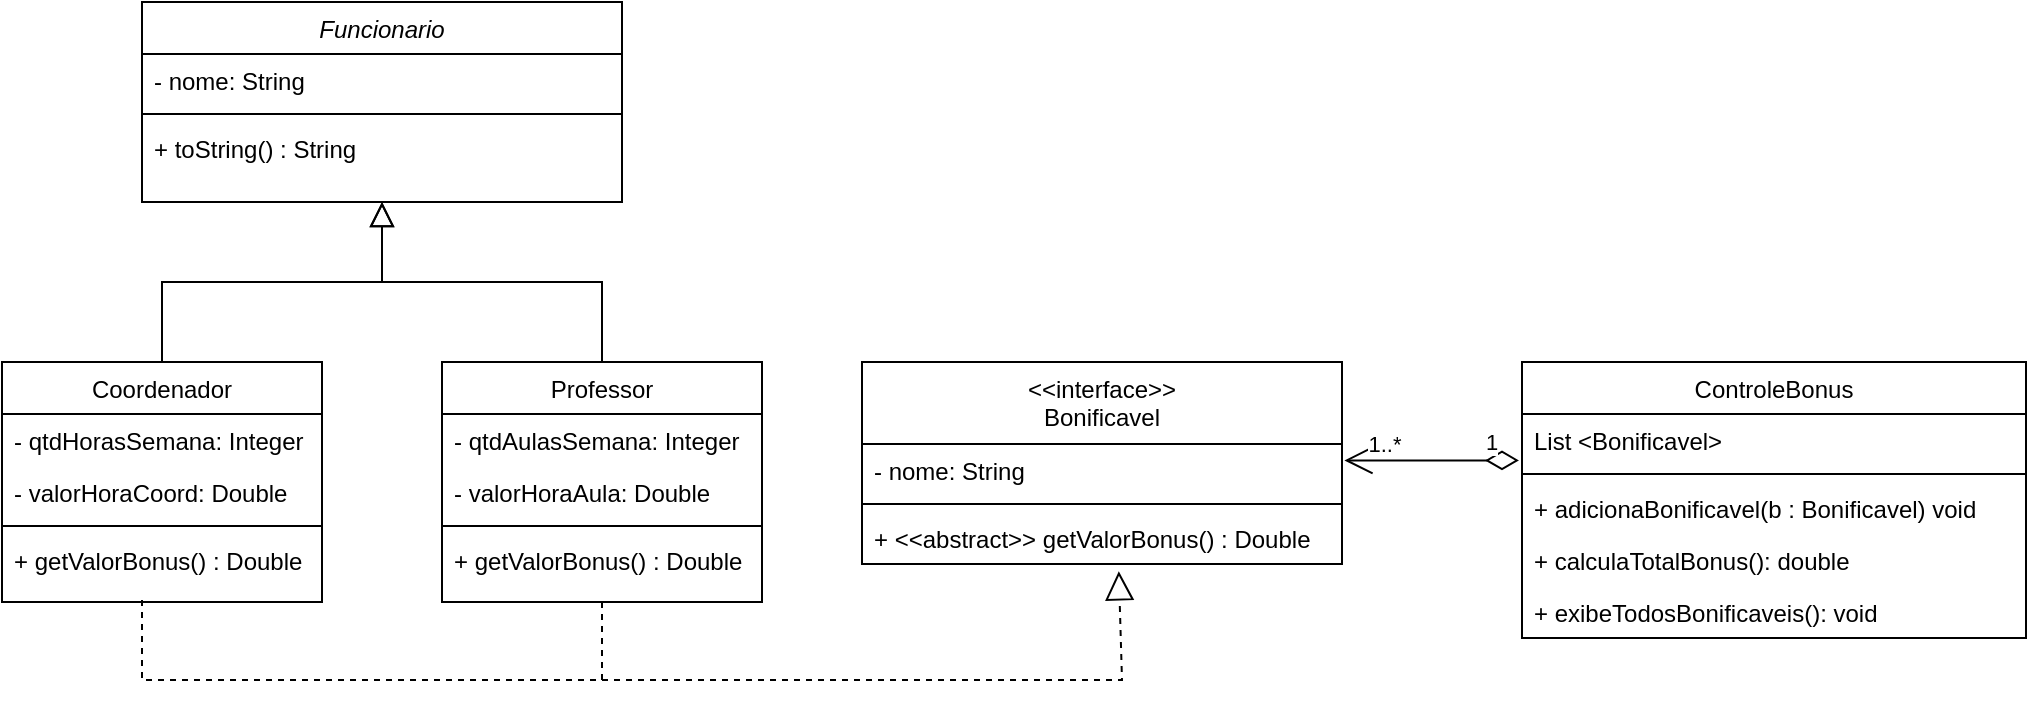 <mxfile version="20.2.5" type="device"><diagram id="4qI1jYL7HX4cApK7Tl17" name="Page-1"><mxGraphModel dx="1113" dy="693" grid="1" gridSize="10" guides="1" tooltips="1" connect="1" arrows="1" fold="1" page="1" pageScale="1" pageWidth="827" pageHeight="1169" math="0" shadow="0"><root><mxCell id="0"/><mxCell id="1" parent="0"/><mxCell id="-iUgbYlwG3tQzFm_cqN3-1" value="Funcionario" style="swimlane;fontStyle=2;align=center;verticalAlign=top;childLayout=stackLayout;horizontal=1;startSize=26;horizontalStack=0;resizeParent=1;resizeLast=0;collapsible=1;marginBottom=0;rounded=0;shadow=0;strokeWidth=1;" parent="1" vertex="1"><mxGeometry x="120" y="41" width="240" height="100" as="geometry"><mxRectangle x="230" y="140" width="160" height="26" as="alternateBounds"/></mxGeometry></mxCell><mxCell id="-iUgbYlwG3tQzFm_cqN3-2" value="- nome: String" style="text;align=left;verticalAlign=top;spacingLeft=4;spacingRight=4;overflow=hidden;rotatable=0;points=[[0,0.5],[1,0.5]];portConstraint=eastwest;" parent="-iUgbYlwG3tQzFm_cqN3-1" vertex="1"><mxGeometry y="26" width="240" height="26" as="geometry"/></mxCell><mxCell id="-iUgbYlwG3tQzFm_cqN3-3" value="" style="line;html=1;strokeWidth=1;align=left;verticalAlign=middle;spacingTop=-1;spacingLeft=3;spacingRight=3;rotatable=0;labelPosition=right;points=[];portConstraint=eastwest;" parent="-iUgbYlwG3tQzFm_cqN3-1" vertex="1"><mxGeometry y="52" width="240" height="8" as="geometry"/></mxCell><mxCell id="-iUgbYlwG3tQzFm_cqN3-35" value="+ toString() : String" style="text;align=left;verticalAlign=top;spacingLeft=4;spacingRight=4;overflow=hidden;rotatable=0;points=[[0,0.5],[1,0.5]];portConstraint=eastwest;" parent="-iUgbYlwG3tQzFm_cqN3-1" vertex="1"><mxGeometry y="60" width="240" height="26" as="geometry"/></mxCell><mxCell id="-iUgbYlwG3tQzFm_cqN3-5" value="Coordenador" style="swimlane;fontStyle=0;align=center;verticalAlign=top;childLayout=stackLayout;horizontal=1;startSize=26;horizontalStack=0;resizeParent=1;resizeLast=0;collapsible=1;marginBottom=0;rounded=0;shadow=0;strokeWidth=1;" parent="1" vertex="1"><mxGeometry x="50" y="221" width="160" height="120" as="geometry"><mxRectangle x="130" y="380" width="160" height="26" as="alternateBounds"/></mxGeometry></mxCell><mxCell id="-iUgbYlwG3tQzFm_cqN3-6" value="- qtdHorasSemana: Integer" style="text;align=left;verticalAlign=top;spacingLeft=4;spacingRight=4;overflow=hidden;rotatable=0;points=[[0,0.5],[1,0.5]];portConstraint=eastwest;rounded=0;shadow=0;html=0;" parent="-iUgbYlwG3tQzFm_cqN3-5" vertex="1"><mxGeometry y="26" width="160" height="26" as="geometry"/></mxCell><mxCell id="-iUgbYlwG3tQzFm_cqN3-7" value="- valorHoraCoord: Double" style="text;align=left;verticalAlign=top;spacingLeft=4;spacingRight=4;overflow=hidden;rotatable=0;points=[[0,0.5],[1,0.5]];portConstraint=eastwest;rounded=0;shadow=0;html=0;" parent="-iUgbYlwG3tQzFm_cqN3-5" vertex="1"><mxGeometry y="52" width="160" height="26" as="geometry"/></mxCell><mxCell id="-iUgbYlwG3tQzFm_cqN3-8" value="" style="line;html=1;strokeWidth=1;align=left;verticalAlign=middle;spacingTop=-1;spacingLeft=3;spacingRight=3;rotatable=0;labelPosition=right;points=[];portConstraint=eastwest;" parent="-iUgbYlwG3tQzFm_cqN3-5" vertex="1"><mxGeometry y="78" width="160" height="8" as="geometry"/></mxCell><mxCell id="-iUgbYlwG3tQzFm_cqN3-9" value="+ getValorBonus() : Double" style="text;align=left;verticalAlign=top;spacingLeft=4;spacingRight=4;overflow=hidden;rotatable=0;points=[[0,0.5],[1,0.5]];portConstraint=eastwest;" parent="-iUgbYlwG3tQzFm_cqN3-5" vertex="1"><mxGeometry y="86" width="160" height="26" as="geometry"/></mxCell><mxCell id="-iUgbYlwG3tQzFm_cqN3-10" value="" style="endArrow=block;endSize=10;endFill=0;shadow=0;strokeWidth=1;rounded=0;edgeStyle=elbowEdgeStyle;elbow=vertical;" parent="1" source="-iUgbYlwG3tQzFm_cqN3-5" target="-iUgbYlwG3tQzFm_cqN3-1" edge="1"><mxGeometry width="160" relative="1" as="geometry"><mxPoint x="200" y="64" as="sourcePoint"/><mxPoint x="200" y="64" as="targetPoint"/></mxGeometry></mxCell><mxCell id="-iUgbYlwG3tQzFm_cqN3-11" value="Professor" style="swimlane;fontStyle=0;align=center;verticalAlign=top;childLayout=stackLayout;horizontal=1;startSize=26;horizontalStack=0;resizeParent=1;resizeLast=0;collapsible=1;marginBottom=0;rounded=0;shadow=0;strokeWidth=1;" parent="1" vertex="1"><mxGeometry x="270" y="221" width="160" height="120" as="geometry"><mxRectangle x="340" y="380" width="170" height="26" as="alternateBounds"/></mxGeometry></mxCell><mxCell id="-iUgbYlwG3tQzFm_cqN3-12" value="- qtdAulasSemana: Integer" style="text;align=left;verticalAlign=top;spacingLeft=4;spacingRight=4;overflow=hidden;rotatable=0;points=[[0,0.5],[1,0.5]];portConstraint=eastwest;" parent="-iUgbYlwG3tQzFm_cqN3-11" vertex="1"><mxGeometry y="26" width="160" height="26" as="geometry"/></mxCell><mxCell id="-iUgbYlwG3tQzFm_cqN3-13" value="- valorHoraAula: Double" style="text;align=left;verticalAlign=top;spacingLeft=4;spacingRight=4;overflow=hidden;rotatable=0;points=[[0,0.5],[1,0.5]];portConstraint=eastwest;" parent="-iUgbYlwG3tQzFm_cqN3-11" vertex="1"><mxGeometry y="52" width="160" height="26" as="geometry"/></mxCell><mxCell id="-iUgbYlwG3tQzFm_cqN3-14" value="" style="line;html=1;strokeWidth=1;align=left;verticalAlign=middle;spacingTop=-1;spacingLeft=3;spacingRight=3;rotatable=0;labelPosition=right;points=[];portConstraint=eastwest;" parent="-iUgbYlwG3tQzFm_cqN3-11" vertex="1"><mxGeometry y="78" width="160" height="8" as="geometry"/></mxCell><mxCell id="-iUgbYlwG3tQzFm_cqN3-15" value="+ getValorBonus() : Double" style="text;align=left;verticalAlign=top;spacingLeft=4;spacingRight=4;overflow=hidden;rotatable=0;points=[[0,0.5],[1,0.5]];portConstraint=eastwest;" parent="-iUgbYlwG3tQzFm_cqN3-11" vertex="1"><mxGeometry y="86" width="160" height="26" as="geometry"/></mxCell><mxCell id="-iUgbYlwG3tQzFm_cqN3-16" value="" style="endArrow=block;endSize=10;endFill=0;shadow=0;strokeWidth=1;rounded=0;edgeStyle=elbowEdgeStyle;elbow=vertical;" parent="1" source="-iUgbYlwG3tQzFm_cqN3-11" target="-iUgbYlwG3tQzFm_cqN3-1" edge="1"><mxGeometry width="160" relative="1" as="geometry"><mxPoint x="210" y="234" as="sourcePoint"/><mxPoint x="310" y="132" as="targetPoint"/></mxGeometry></mxCell><mxCell id="-iUgbYlwG3tQzFm_cqN3-17" value="ControleBonus" style="swimlane;fontStyle=0;align=center;verticalAlign=top;childLayout=stackLayout;horizontal=1;startSize=26;horizontalStack=0;resizeParent=1;resizeLast=0;collapsible=1;marginBottom=0;rounded=0;shadow=0;strokeWidth=1;" parent="1" vertex="1"><mxGeometry x="810" y="221" width="252" height="138" as="geometry"><mxRectangle x="550" y="140" width="160" height="26" as="alternateBounds"/></mxGeometry></mxCell><mxCell id="-iUgbYlwG3tQzFm_cqN3-18" value="List &lt;Bonificavel&gt; " style="text;align=left;verticalAlign=top;spacingLeft=4;spacingRight=4;overflow=hidden;rotatable=0;points=[[0,0.5],[1,0.5]];portConstraint=eastwest;" parent="-iUgbYlwG3tQzFm_cqN3-17" vertex="1"><mxGeometry y="26" width="252" height="26" as="geometry"/></mxCell><mxCell id="-iUgbYlwG3tQzFm_cqN3-19" value="" style="line;html=1;strokeWidth=1;align=left;verticalAlign=middle;spacingTop=-1;spacingLeft=3;spacingRight=3;rotatable=0;labelPosition=right;points=[];portConstraint=eastwest;" parent="-iUgbYlwG3tQzFm_cqN3-17" vertex="1"><mxGeometry y="52" width="252" height="8" as="geometry"/></mxCell><mxCell id="-iUgbYlwG3tQzFm_cqN3-20" value="+ adicionaBonificavel(b : Bonificavel) void" style="text;align=left;verticalAlign=top;spacingLeft=4;spacingRight=4;overflow=hidden;rotatable=0;points=[[0,0.5],[1,0.5]];portConstraint=eastwest;" parent="-iUgbYlwG3tQzFm_cqN3-17" vertex="1"><mxGeometry y="60" width="252" height="26" as="geometry"/></mxCell><mxCell id="-iUgbYlwG3tQzFm_cqN3-21" value="+ calculaTotalBonus(): double" style="text;align=left;verticalAlign=top;spacingLeft=4;spacingRight=4;overflow=hidden;rotatable=0;points=[[0,0.5],[1,0.5]];portConstraint=eastwest;" parent="-iUgbYlwG3tQzFm_cqN3-17" vertex="1"><mxGeometry y="86" width="252" height="26" as="geometry"/></mxCell><mxCell id="-iUgbYlwG3tQzFm_cqN3-22" value="+ exibeTodosBonificaveis(): void" style="text;align=left;verticalAlign=top;spacingLeft=4;spacingRight=4;overflow=hidden;rotatable=0;points=[[0,0.5],[1,0.5]];portConstraint=eastwest;" parent="-iUgbYlwG3tQzFm_cqN3-17" vertex="1"><mxGeometry y="112" width="252" height="26" as="geometry"/></mxCell><mxCell id="-iUgbYlwG3tQzFm_cqN3-26" value="&lt;&lt;interface&gt;&gt;&#10;Bonificavel" style="swimlane;fontStyle=0;align=center;verticalAlign=top;childLayout=stackLayout;horizontal=1;startSize=41;horizontalStack=0;resizeParent=1;resizeLast=0;collapsible=1;marginBottom=0;rounded=0;shadow=0;strokeWidth=1;" parent="1" vertex="1"><mxGeometry x="480" y="221" width="240" height="101" as="geometry"><mxRectangle x="150" y="29" width="160" height="26" as="alternateBounds"/></mxGeometry></mxCell><mxCell id="-iUgbYlwG3tQzFm_cqN3-27" value="- nome: String" style="text;align=left;verticalAlign=top;spacingLeft=4;spacingRight=4;overflow=hidden;rotatable=0;points=[[0,0.5],[1,0.5]];portConstraint=eastwest;" parent="-iUgbYlwG3tQzFm_cqN3-26" vertex="1"><mxGeometry y="41" width="240" height="26" as="geometry"/></mxCell><mxCell id="-iUgbYlwG3tQzFm_cqN3-28" value="" style="line;html=1;strokeWidth=1;align=left;verticalAlign=middle;spacingTop=-1;spacingLeft=3;spacingRight=3;rotatable=0;labelPosition=right;points=[];portConstraint=eastwest;" parent="-iUgbYlwG3tQzFm_cqN3-26" vertex="1"><mxGeometry y="67" width="240" height="8" as="geometry"/></mxCell><mxCell id="-iUgbYlwG3tQzFm_cqN3-29" value="+ &lt;&lt;abstract&gt;&gt; getValorBonus() : Double" style="text;align=left;verticalAlign=top;spacingLeft=4;spacingRight=4;overflow=hidden;rotatable=0;points=[[0,0.5],[1,0.5]];portConstraint=eastwest;" parent="-iUgbYlwG3tQzFm_cqN3-26" vertex="1"><mxGeometry y="75" width="240" height="26" as="geometry"/></mxCell><mxCell id="-iUgbYlwG3tQzFm_cqN3-38" value="" style="endArrow=block;dashed=1;endFill=0;endSize=12;html=1;rounded=0;entryX=0.535;entryY=1.141;entryDx=0;entryDy=0;entryPerimeter=0;" parent="1" target="-iUgbYlwG3tQzFm_cqN3-29" edge="1"><mxGeometry width="160" relative="1" as="geometry"><mxPoint x="120" y="340" as="sourcePoint"/><mxPoint x="640" y="390" as="targetPoint"/><Array as="points"><mxPoint x="120" y="380"/><mxPoint x="610" y="380"/></Array></mxGeometry></mxCell><mxCell id="-iUgbYlwG3tQzFm_cqN3-39" value="" style="endArrow=none;dashed=1;html=1;rounded=0;entryX=0.5;entryY=1;entryDx=0;entryDy=0;" parent="1" target="-iUgbYlwG3tQzFm_cqN3-11" edge="1"><mxGeometry width="50" height="50" relative="1" as="geometry"><mxPoint x="350" y="380" as="sourcePoint"/><mxPoint x="530" y="280" as="targetPoint"/></mxGeometry></mxCell><mxCell id="-iUgbYlwG3tQzFm_cqN3-40" value="1" style="endArrow=open;html=1;endSize=12;startArrow=diamondThin;startSize=14;startFill=0;edgeStyle=orthogonalEdgeStyle;align=left;verticalAlign=bottom;rounded=0;entryX=1.005;entryY=0.315;entryDx=0;entryDy=0;entryPerimeter=0;exitX=-0.006;exitY=0.892;exitDx=0;exitDy=0;exitPerimeter=0;" parent="1" source="-iUgbYlwG3tQzFm_cqN3-18" target="-iUgbYlwG3tQzFm_cqN3-27" edge="1"><mxGeometry x="-0.576" relative="1" as="geometry"><mxPoint x="790" y="270" as="sourcePoint"/><mxPoint x="860" y="190" as="targetPoint"/><mxPoint as="offset"/></mxGeometry></mxCell><mxCell id="-iUgbYlwG3tQzFm_cqN3-44" value="1..*" style="edgeLabel;html=1;align=center;verticalAlign=middle;resizable=0;points=[];" parent="-iUgbYlwG3tQzFm_cqN3-40" vertex="1" connectable="0"><mxGeometry x="0.551" y="1" relative="1" as="geometry"><mxPoint y="-9" as="offset"/></mxGeometry></mxCell></root></mxGraphModel></diagram></mxfile>